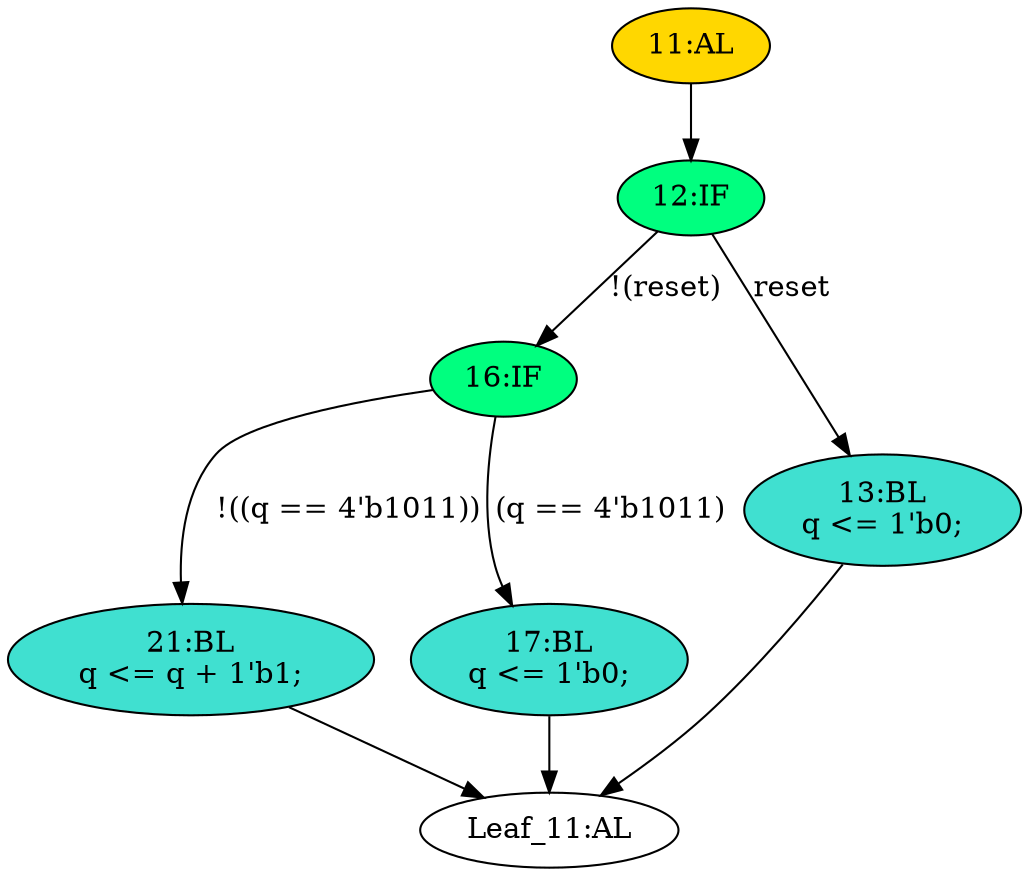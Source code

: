 strict digraph "" {
	node [label="\N"];
	"16:IF"	[ast="<pyverilog.vparser.ast.IfStatement object at 0x7fe8781a6510>",
		fillcolor=springgreen,
		label="16:IF",
		statements="[]",
		style=filled,
		typ=IfStatement];
	"21:BL"	[ast="<pyverilog.vparser.ast.Block object at 0x7fe8781a6610>",
		fillcolor=turquoise,
		label="21:BL
q <= q + 1'b1;",
		statements="[<pyverilog.vparser.ast.NonblockingSubstitution object at 0x7fe8781a6650>]",
		style=filled,
		typ=Block];
	"16:IF" -> "21:BL"	[cond="['q']",
		label="!((q == 4'b1011))",
		lineno=16];
	"17:BL"	[ast="<pyverilog.vparser.ast.Block object at 0x7fe8781a6890>",
		fillcolor=turquoise,
		label="17:BL
q <= 1'b0;",
		statements="[<pyverilog.vparser.ast.NonblockingSubstitution object at 0x7fe8781a68d0>]",
		style=filled,
		typ=Block];
	"16:IF" -> "17:BL"	[cond="['q']",
		label="(q == 4'b1011)",
		lineno=16];
	"Leaf_11:AL"	[def_var="['q']",
		label="Leaf_11:AL"];
	"21:BL" -> "Leaf_11:AL"	[cond="[]",
		lineno=None];
	"12:IF"	[ast="<pyverilog.vparser.ast.IfStatement object at 0x7fe8781a6ad0>",
		fillcolor=springgreen,
		label="12:IF",
		statements="[]",
		style=filled,
		typ=IfStatement];
	"12:IF" -> "16:IF"	[cond="['reset']",
		label="!(reset)",
		lineno=12];
	"13:BL"	[ast="<pyverilog.vparser.ast.Block object at 0x7fe8781a6b10>",
		fillcolor=turquoise,
		label="13:BL
q <= 1'b0;",
		statements="[<pyverilog.vparser.ast.NonblockingSubstitution object at 0x7fe8781a6b50>]",
		style=filled,
		typ=Block];
	"12:IF" -> "13:BL"	[cond="['reset']",
		label=reset,
		lineno=12];
	"17:BL" -> "Leaf_11:AL"	[cond="[]",
		lineno=None];
	"13:BL" -> "Leaf_11:AL"	[cond="[]",
		lineno=None];
	"11:AL"	[ast="<pyverilog.vparser.ast.Always object at 0x7fe8781a6cd0>",
		clk_sens=True,
		fillcolor=gold,
		label="11:AL",
		sens="['clk', 'reset']",
		statements="[]",
		style=filled,
		typ=Always,
		use_var="['reset', 'q']"];
	"11:AL" -> "12:IF"	[cond="[]",
		lineno=None];
}
